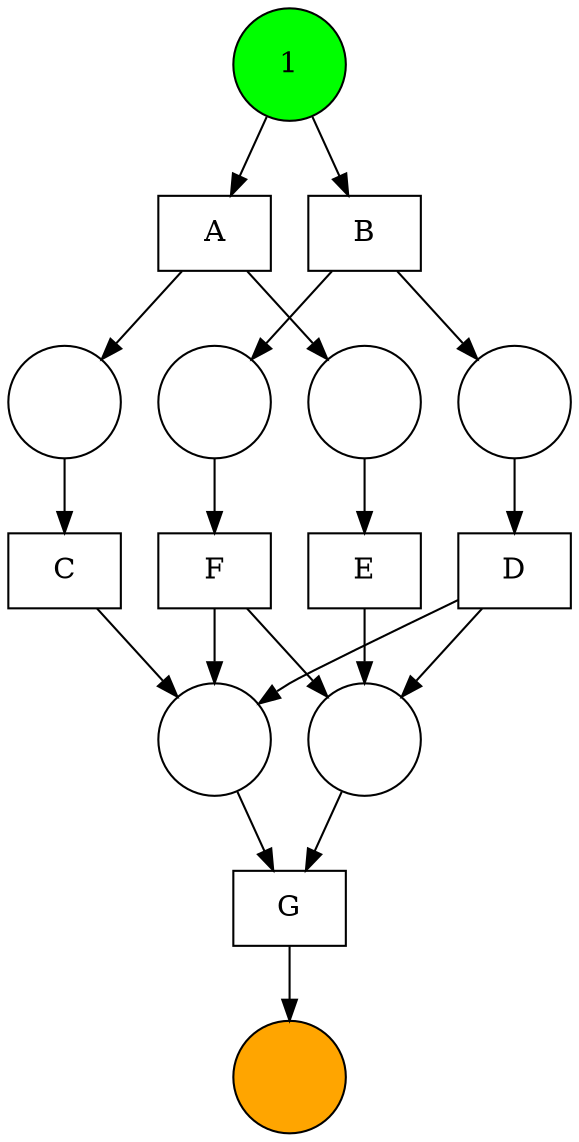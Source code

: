 digraph "alpha_classic_net_1557397940.429856" {
	node [shape=box]
	-4973481656995494556 [label=D]
	7477809269714447654 [label=B]
	7613852677985112021 [label=F]
	-3663656823640732809 [label=G]
	3664789896208639257 [label=C]
	5464967162200516291 [label=E]
	-5032635816363464155 [label=A]
	node [fixedsize=true shape=circle width=0.75]
	429181661737430885 [label="" fillcolor=orange style=filled]
	1523097575933109911 [label=""]
	-6059229909210190865 [label=""]
	5234544247540684293 [label=""]
	-4679528506927458601 [label=""]
	-6187710238219253370 [label=""]
	-3931640522548790547 [label=""]
	1337272786181006091 [label=1 fillcolor=green style=filled]
	-4973481656995494556 -> -3931640522548790547
	1337272786181006091 -> 7477809269714447654
	-6187710238219253370 -> 5464967162200516291
	7613852677985112021 -> -3931640522548790547
	-3931640522548790547 -> -3663656823640732809
	-3663656823640732809 -> 429181661737430885
	7477809269714447654 -> 1523097575933109911
	3664789896208639257 -> -3931640522548790547
	1523097575933109911 -> 7613852677985112021
	5464967162200516291 -> 5234544247540684293
	7477809269714447654 -> -6059229909210190865
	-6059229909210190865 -> -4973481656995494556
	-5032635816363464155 -> -4679528506927458601
	-4973481656995494556 -> 5234544247540684293
	7613852677985112021 -> 5234544247540684293
	-4679528506927458601 -> 3664789896208639257
	5234544247540684293 -> -3663656823640732809
	-5032635816363464155 -> -6187710238219253370
	1337272786181006091 -> -5032635816363464155
	overlap=false
	fontsize=11
}
